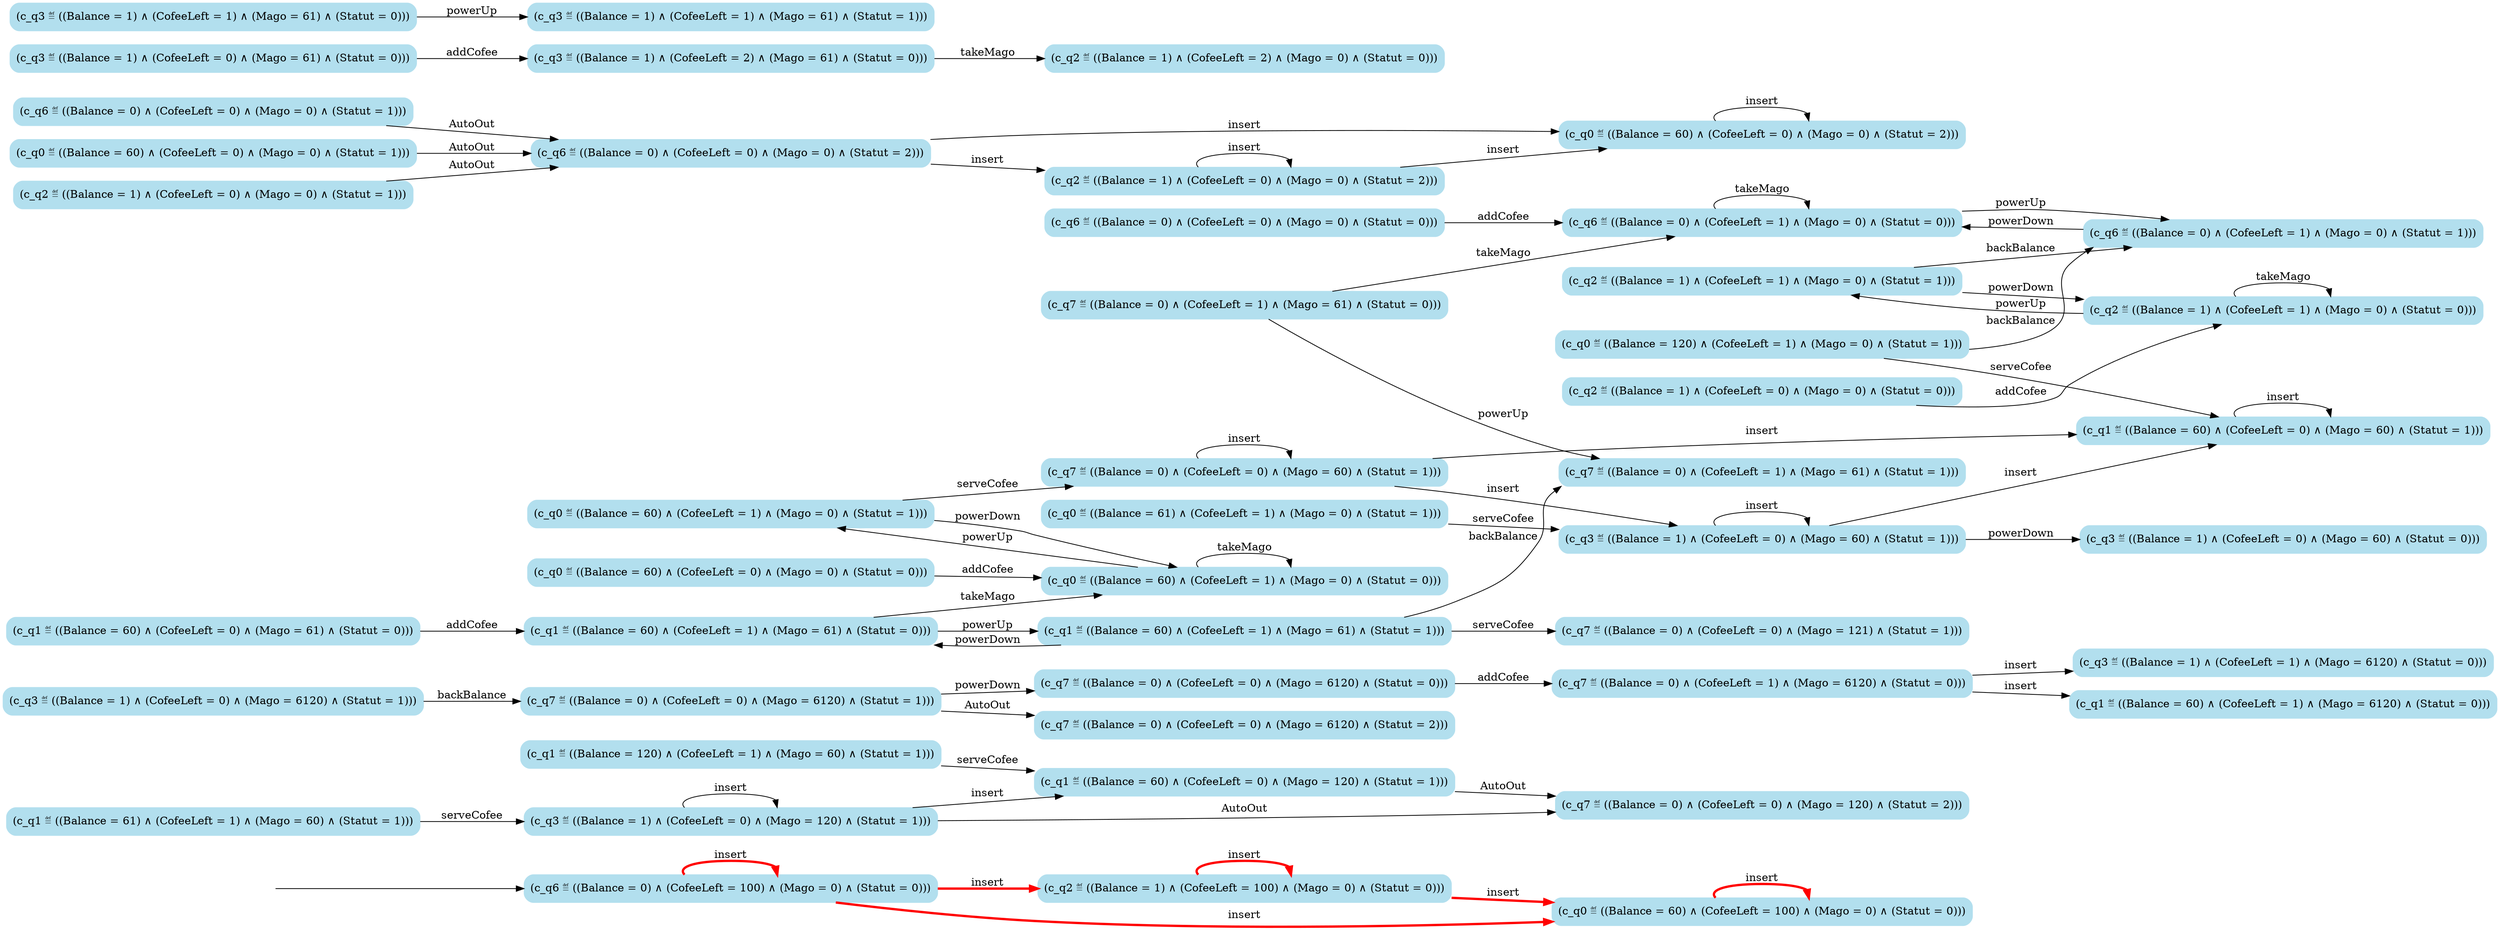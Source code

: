 digraph G {

	rankdir = LR;

	start_c_q6_108[style=invisible];

	node[shape=box, style="rounded, filled", color=lightblue2];

	c_q1_44[label="(c_q1 ≝ ((Balance = 120) ∧ (CofeeLeft = 1) ∧ (Mago = 60) ∧ (Statut = 1)))"];
	c_q7_100[label="(c_q7 ≝ ((Balance = 0) ∧ (CofeeLeft = 1) ∧ (Mago = 6120) ∧ (Statut = 0)))"];
	c_q6_10[label="(c_q6 ≝ ((Balance = 0) ∧ (CofeeLeft = 0) ∧ (Mago = 0) ∧ (Statut = 0)))"];
	c_q0_47[label="(c_q0 ≝ ((Balance = 60) ∧ (CofeeLeft = 1) ∧ (Mago = 0) ∧ (Statut = 0)))"];
	c_q6_69[label="(c_q6 ≝ ((Balance = 0) ∧ (CofeeLeft = 0) ∧ (Mago = 0) ∧ (Statut = 2)))"];
	c_q2_70[label="(c_q2 ≝ ((Balance = 1) ∧ (CofeeLeft = 1) ∧ (Mago = 0) ∧ (Statut = 1)))"];
	c_q3_86[label="(c_q3 ≝ ((Balance = 1) ∧ (CofeeLeft = 0) ∧ (Mago = 6120) ∧ (Statut = 1)))"];
	c_q7_102[label="(c_q7 ≝ ((Balance = 0) ∧ (CofeeLeft = 1) ∧ (Mago = 61) ∧ (Statut = 0)))"];
	c_q2_64[label="(c_q2 ≝ ((Balance = 1) ∧ (CofeeLeft = 0) ∧ (Mago = 0) ∧ (Statut = 0)))"];
	c_q3_101[label="(c_q3 ≝ ((Balance = 1) ∧ (CofeeLeft = 1) ∧ (Mago = 6120) ∧ (Statut = 0)))"];
	c_q3_78[label="(c_q3 ≝ ((Balance = 1) ∧ (CofeeLeft = 0) ∧ (Mago = 61) ∧ (Statut = 0)))"];
	c_q6_108[label="(c_q6 ≝ ((Balance = 0) ∧ (CofeeLeft = 100) ∧ (Mago = 0) ∧ (Statut = 0)))"];
	c_q1_54[label="(c_q1 ≝ ((Balance = 60) ∧ (CofeeLeft = 1) ∧ (Mago = 61) ∧ (Statut = 1)))"];
	c_q6_103[label="(c_q6 ≝ ((Balance = 0) ∧ (CofeeLeft = 1) ∧ (Mago = 0) ∧ (Statut = 0)))"];
	c_q0_24[label="(c_q0 ≝ ((Balance = 60) ∧ (CofeeLeft = 0) ∧ (Mago = 0) ∧ (Statut = 0)))"];
	c_q2_112[label="(c_q2 ≝ ((Balance = 1) ∧ (CofeeLeft = 100) ∧ (Mago = 0) ∧ (Statut = 0)))"];
	c_q0_67[label="(c_q0 ≝ ((Balance = 60) ∧ (CofeeLeft = 0) ∧ (Mago = 0) ∧ (Statut = 2)))"];
	c_q2_66[label="(c_q2 ≝ ((Balance = 1) ∧ (CofeeLeft = 0) ∧ (Mago = 0) ∧ (Statut = 2)))"];
	c_q3_121[label="(c_q3 ≝ ((Balance = 1) ∧ (CofeeLeft = 0) ∧ (Mago = 60) ∧ (Statut = 1)))"];
	c_q3_75[label="(c_q3 ≝ ((Balance = 1) ∧ (CofeeLeft = 1) ∧ (Mago = 61) ∧ (Statut = 1)))"];
	c_q0_113[label="(c_q0 ≝ ((Balance = 60) ∧ (CofeeLeft = 100) ∧ (Mago = 0) ∧ (Statut = 0)))"];
	c_q7_96[label="(c_q7 ≝ ((Balance = 0) ∧ (CofeeLeft = 0) ∧ (Mago = 6120) ∧ (Statut = 0)))"];
	c_q7_95[label="(c_q7 ≝ ((Balance = 0) ∧ (CofeeLeft = 0) ∧ (Mago = 6120) ∧ (Statut = 2)))"];
	c_q1_42[label="(c_q1 ≝ ((Balance = 60) ∧ (CofeeLeft = 0) ∧ (Mago = 61) ∧ (Statut = 0)))"];
	c_q7_120[label="(c_q7 ≝ ((Balance = 0) ∧ (CofeeLeft = 0) ∧ (Mago = 60) ∧ (Statut = 1)))"];
	c_q0_28[label="(c_q0 ≝ ((Balance = 61) ∧ (CofeeLeft = 1) ∧ (Mago = 0) ∧ (Statut = 1)))"];
	c_q7_85[label="(c_q7 ≝ ((Balance = 0) ∧ (CofeeLeft = 0) ∧ (Mago = 120) ∧ (Statut = 2)))"];
	c_q6_6[label="(c_q6 ≝ ((Balance = 0) ∧ (CofeeLeft = 0) ∧ (Mago = 0) ∧ (Statut = 1)))"];
	c_q3_82[label="(c_q3 ≝ ((Balance = 1) ∧ (CofeeLeft = 2) ∧ (Mago = 61) ∧ (Statut = 0)))"];
	c_q0_34[label="(c_q0 ≝ ((Balance = 60) ∧ (CofeeLeft = 1) ∧ (Mago = 0) ∧ (Statut = 1)))"];
	c_q2_65[label="(c_q2 ≝ ((Balance = 1) ∧ (CofeeLeft = 1) ∧ (Mago = 0) ∧ (Statut = 0)))"];
	c_q7_91[label="(c_q7 ≝ ((Balance = 0) ∧ (CofeeLeft = 1) ∧ (Mago = 61) ∧ (Statut = 1)))"];
	c_q1_99[label="(c_q1 ≝ ((Balance = 60) ∧ (CofeeLeft = 1) ∧ (Mago = 6120) ∧ (Statut = 0)))"];
	c_q7_53[label="(c_q7 ≝ ((Balance = 0) ∧ (CofeeLeft = 0) ∧ (Mago = 121) ∧ (Statut = 1)))"];
	c_q1_119[label="(c_q1 ≝ ((Balance = 60) ∧ (CofeeLeft = 0) ∧ (Mago = 60) ∧ (Statut = 1)))"];
	c_q0_30[label="(c_q0 ≝ ((Balance = 60) ∧ (CofeeLeft = 0) ∧ (Mago = 0) ∧ (Statut = 1)))"];
	c_q1_46[label="(c_q1 ≝ ((Balance = 60) ∧ (CofeeLeft = 1) ∧ (Mago = 61) ∧ (Statut = 0)))"];
	c_q1_48[label="(c_q1 ≝ ((Balance = 61) ∧ (CofeeLeft = 1) ∧ (Mago = 60) ∧ (Statut = 1)))"];
	c_q6_71[label="(c_q6 ≝ ((Balance = 0) ∧ (CofeeLeft = 1) ∧ (Mago = 0) ∧ (Statut = 1)))"];
	c_q3_74[label="(c_q3 ≝ ((Balance = 1) ∧ (CofeeLeft = 1) ∧ (Mago = 61) ∧ (Statut = 0)))"];
	c_q2_83[label="(c_q2 ≝ ((Balance = 1) ∧ (CofeeLeft = 2) ∧ (Mago = 0) ∧ (Statut = 0)))"];
	c_q7_94[label="(c_q7 ≝ ((Balance = 0) ∧ (CofeeLeft = 0) ∧ (Mago = 6120) ∧ (Statut = 1)))"];
	c_q3_84[label="(c_q3 ≝ ((Balance = 1) ∧ (CofeeLeft = 0) ∧ (Mago = 120) ∧ (Statut = 1)))"];
	c_q2_68[label="(c_q2 ≝ ((Balance = 1) ∧ (CofeeLeft = 0) ∧ (Mago = 0) ∧ (Statut = 1)))"];
	c_q3_77[label="(c_q3 ≝ ((Balance = 1) ∧ (CofeeLeft = 0) ∧ (Mago = 60) ∧ (Statut = 0)))"];
	c_q1_81[label="(c_q1 ≝ ((Balance = 60) ∧ (CofeeLeft = 0) ∧ (Mago = 120) ∧ (Statut = 1)))"];
	c_q0_32[label="(c_q0 ≝ ((Balance = 120) ∧ (CofeeLeft = 1) ∧ (Mago = 0) ∧ (Statut = 1)))"];

	start_c_q6_108 -> c_q6_108;
	c_q6_108 -> c_q6_108[label="insert", penwidth=3, color=red];
	c_q6_103 -> c_q6_71[label="powerUp"];
	c_q6_71 -> c_q6_103[label="powerDown"];
	c_q6_6 -> c_q6_69[label="AutoOut"];
	c_q6_103 -> c_q6_103[label="takeMago"];
	c_q6_10 -> c_q6_103[label="addCofee"];
	c_q6_69 -> c_q0_67[label="insert"];
	c_q6_69 -> c_q2_66[label="insert"];
	c_q0_67 -> c_q0_67[label="insert"];
	c_q0_47 -> c_q0_34[label="powerUp"];
	c_q0_34 -> c_q0_47[label="powerDown"];
	c_q0_47 -> c_q0_47[label="takeMago"];
	c_q0_24 -> c_q0_47[label="addCofee"];
	c_q0_32 -> c_q1_119[label="serveCofee"];
	c_q0_28 -> c_q3_121[label="serveCofee"];
	c_q0_30 -> c_q6_69[label="AutoOut"];
	c_q0_32 -> c_q6_71[label="backBalance"];
	c_q0_34 -> c_q7_120[label="serveCofee"];
	c_q1_119 -> c_q1_119[label="insert"];
	c_q1_46 -> c_q1_54[label="powerUp"];
	c_q1_54 -> c_q1_46[label="powerDown"];
	c_q1_42 -> c_q1_46[label="addCofee"];
	c_q1_44 -> c_q1_81[label="serveCofee"];
	c_q1_46 -> c_q0_47[label="takeMago"];
	c_q1_48 -> c_q3_84[label="serveCofee"];
	c_q1_81 -> c_q7_85[label="AutoOut"];
	c_q1_54 -> c_q7_53[label="serveCofee"];
	c_q1_54 -> c_q7_91[label="backBalance"];
	c_q2_66 -> c_q2_66[label="insert"];
	c_q2_65 -> c_q2_70[label="powerUp"];
	c_q2_70 -> c_q2_65[label="powerDown"];
	c_q2_65 -> c_q2_65[label="takeMago"];
	c_q2_64 -> c_q2_65[label="addCofee"];
	c_q2_66 -> c_q0_67[label="insert"];
	c_q2_68 -> c_q6_69[label="AutoOut"];
	c_q2_70 -> c_q6_71[label="backBalance"];
	c_q3_84 -> c_q3_84[label="insert"];
	c_q3_74 -> c_q3_75[label="powerUp"];
	c_q3_121 -> c_q3_77[label="powerDown"];
	c_q3_78 -> c_q3_82[label="addCofee"];
	c_q3_84 -> c_q1_81[label="insert"];
	c_q3_82 -> c_q2_83[label="takeMago"];
	c_q3_84 -> c_q7_85[label="AutoOut"];
	c_q3_86 -> c_q7_94[label="backBalance"];
	c_q7_120 -> c_q7_120[label="insert"];
	c_q7_102 -> c_q7_91[label="powerUp"];
	c_q7_94 -> c_q7_96[label="powerDown"];
	c_q7_94 -> c_q7_95[label="AutoOut"];
	c_q7_96 -> c_q7_100[label="addCofee"];
	c_q7_100 -> c_q1_99[label="insert"];
	c_q7_100 -> c_q3_101[label="insert"];
	c_q7_102 -> c_q6_103[label="takeMago"];
	c_q6_108 -> c_q0_113[label="insert", penwidth=3, color=red];
	c_q0_113 -> c_q0_113[label="insert", penwidth=3, color=red];
	c_q6_108 -> c_q2_112[label="insert", penwidth=3, color=red];
	c_q2_112 -> c_q2_112[label="insert", penwidth=3, color=red];
	c_q2_112 -> c_q0_113[label="insert", penwidth=3, color=red];
	c_q3_121 -> c_q3_121[label="insert"];
	c_q3_121 -> c_q1_119[label="insert"];
	c_q7_120 -> c_q1_119[label="insert"];
	c_q7_120 -> c_q3_121[label="insert"];

}
